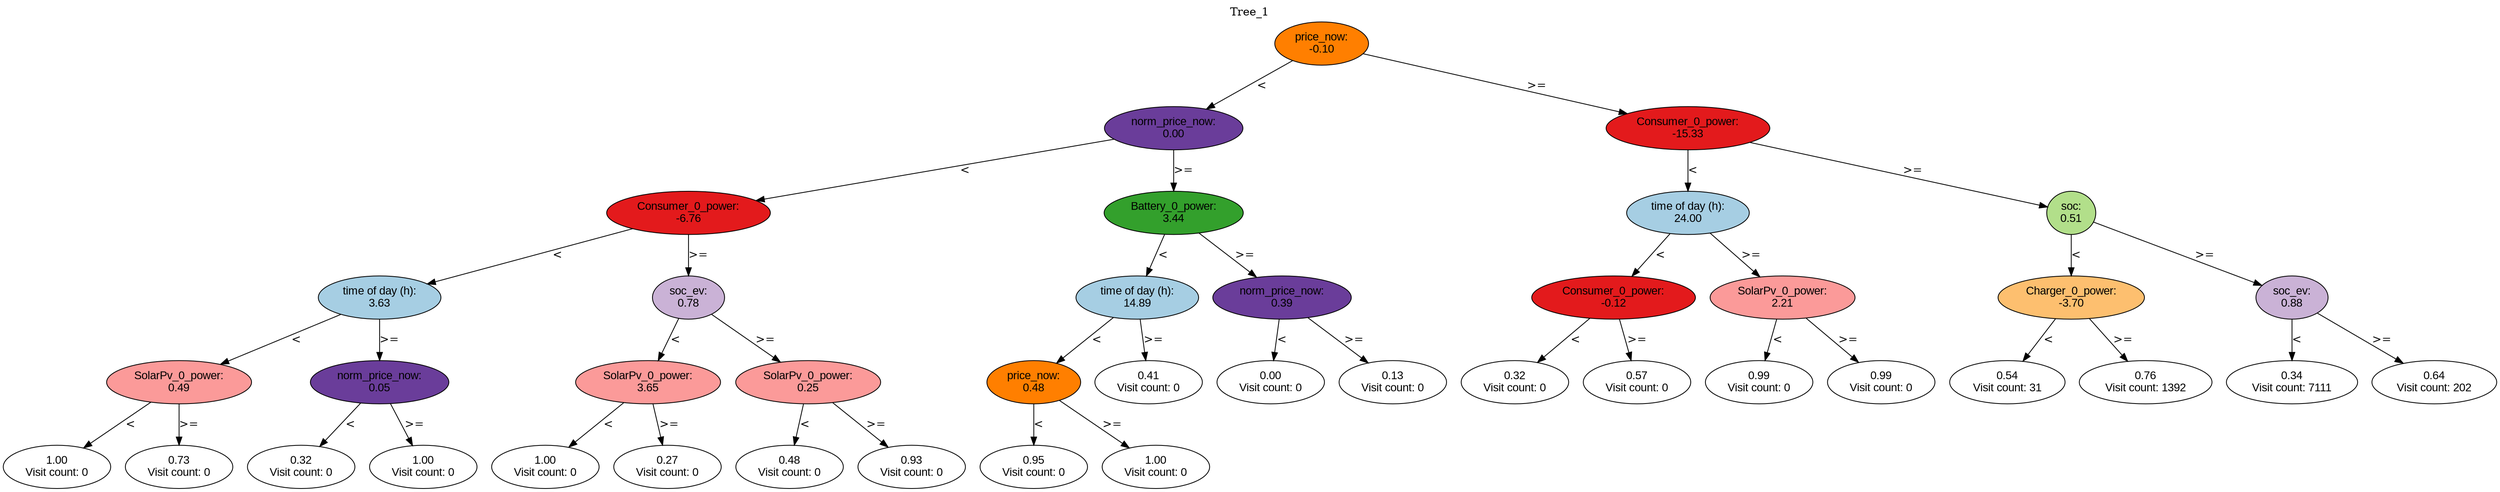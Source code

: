 digraph BST {
    node [fontname="Arial" style=filled colorscheme=paired12];
    0 [ label = "price_now:
-0.10" fillcolor=8];
    1 [ label = "norm_price_now:
0.00" fillcolor=10];
    2 [ label = "Consumer_0_power:
-6.76" fillcolor=6];
    3 [ label = "time of day (h):
3.63" fillcolor=1];
    4 [ label = "SolarPv_0_power:
0.49" fillcolor=5];
    5 [ label = "1.00
Visit count: 0" fillcolor=white];
    6 [ label = "0.73
Visit count: 0" fillcolor=white];
    7 [ label = "norm_price_now:
0.05" fillcolor=10];
    8 [ label = "0.32
Visit count: 0" fillcolor=white];
    9 [ label = "1.00
Visit count: 0" fillcolor=white];
    10 [ label = "soc_ev:
0.78" fillcolor=9];
    11 [ label = "SolarPv_0_power:
3.65" fillcolor=5];
    12 [ label = "1.00
Visit count: 0" fillcolor=white];
    13 [ label = "0.27
Visit count: 0" fillcolor=white];
    14 [ label = "SolarPv_0_power:
0.25" fillcolor=5];
    15 [ label = "0.48
Visit count: 0" fillcolor=white];
    16 [ label = "0.93
Visit count: 0" fillcolor=white];
    17 [ label = "Battery_0_power:
3.44" fillcolor=4];
    18 [ label = "time of day (h):
14.89" fillcolor=1];
    19 [ label = "price_now:
0.48" fillcolor=8];
    20 [ label = "0.95
Visit count: 0" fillcolor=white];
    21 [ label = "1.00
Visit count: 0" fillcolor=white];
    22 [ label = "0.41
Visit count: 0" fillcolor=white];
    23 [ label = "norm_price_now:
0.39" fillcolor=10];
    24 [ label = "0.00
Visit count: 0" fillcolor=white];
    25 [ label = "0.13
Visit count: 0" fillcolor=white];
    26 [ label = "Consumer_0_power:
-15.33" fillcolor=6];
    27 [ label = "time of day (h):
24.00" fillcolor=1];
    28 [ label = "Consumer_0_power:
-0.12" fillcolor=6];
    29 [ label = "0.32
Visit count: 0" fillcolor=white];
    30 [ label = "0.57
Visit count: 0" fillcolor=white];
    31 [ label = "SolarPv_0_power:
2.21" fillcolor=5];
    32 [ label = "0.99
Visit count: 0" fillcolor=white];
    33 [ label = "0.99
Visit count: 0" fillcolor=white];
    34 [ label = "soc:
0.51" fillcolor=3];
    35 [ label = "Charger_0_power:
-3.70" fillcolor=7];
    36 [ label = "0.54
Visit count: 31" fillcolor=white];
    37 [ label = "0.76
Visit count: 1392" fillcolor=white];
    38 [ label = "soc_ev:
0.88" fillcolor=9];
    39 [ label = "0.34
Visit count: 7111" fillcolor=white];
    40 [ label = "0.64
Visit count: 202" fillcolor=white];

    0  -> 1[ label = "<"];
    0  -> 26[ label = ">="];
    1  -> 2[ label = "<"];
    1  -> 17[ label = ">="];
    2  -> 3[ label = "<"];
    2  -> 10[ label = ">="];
    3  -> 4[ label = "<"];
    3  -> 7[ label = ">="];
    4  -> 5[ label = "<"];
    4  -> 6[ label = ">="];
    7  -> 8[ label = "<"];
    7  -> 9[ label = ">="];
    10  -> 11[ label = "<"];
    10  -> 14[ label = ">="];
    11  -> 12[ label = "<"];
    11  -> 13[ label = ">="];
    14  -> 15[ label = "<"];
    14  -> 16[ label = ">="];
    17  -> 18[ label = "<"];
    17  -> 23[ label = ">="];
    18  -> 19[ label = "<"];
    18  -> 22[ label = ">="];
    19  -> 20[ label = "<"];
    19  -> 21[ label = ">="];
    23  -> 24[ label = "<"];
    23  -> 25[ label = ">="];
    26  -> 27[ label = "<"];
    26  -> 34[ label = ">="];
    27  -> 28[ label = "<"];
    27  -> 31[ label = ">="];
    28  -> 29[ label = "<"];
    28  -> 30[ label = ">="];
    31  -> 32[ label = "<"];
    31  -> 33[ label = ">="];
    34  -> 35[ label = "<"];
    34  -> 38[ label = ">="];
    35  -> 36[ label = "<"];
    35  -> 37[ label = ">="];
    38  -> 39[ label = "<"];
    38  -> 40[ label = ">="];

    labelloc="t";
    label="Tree_1";
}